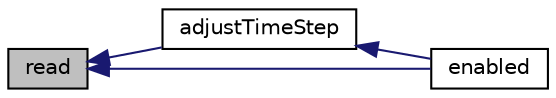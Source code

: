 digraph "read"
{
  bgcolor="transparent";
  edge [fontname="Helvetica",fontsize="10",labelfontname="Helvetica",labelfontsize="10"];
  node [fontname="Helvetica",fontsize="10",shape=record];
  rankdir="LR";
  Node1 [label="read",height=0.2,width=0.4,color="black", fillcolor="grey75", style="filled", fontcolor="black"];
  Node1 -> Node2 [dir="back",color="midnightblue",fontsize="10",style="solid",fontname="Helvetica"];
  Node2 [label="adjustTimeStep",height=0.2,width=0.4,color="black",URL="$a02342.html#a8a88aad980720a56ff0ff3254f885bf9",tooltip="Called at the end of Time::adjustDeltaT() if adjustTime is true. "];
  Node2 -> Node3 [dir="back",color="midnightblue",fontsize="10",style="solid",fontname="Helvetica"];
  Node3 [label="enabled",height=0.2,width=0.4,color="black",URL="$a02342.html#a1ab8977897dfa8f13ee985f9a10457c3",tooltip="Return the enabled flag. "];
  Node1 -> Node3 [dir="back",color="midnightblue",fontsize="10",style="solid",fontname="Helvetica"];
}
